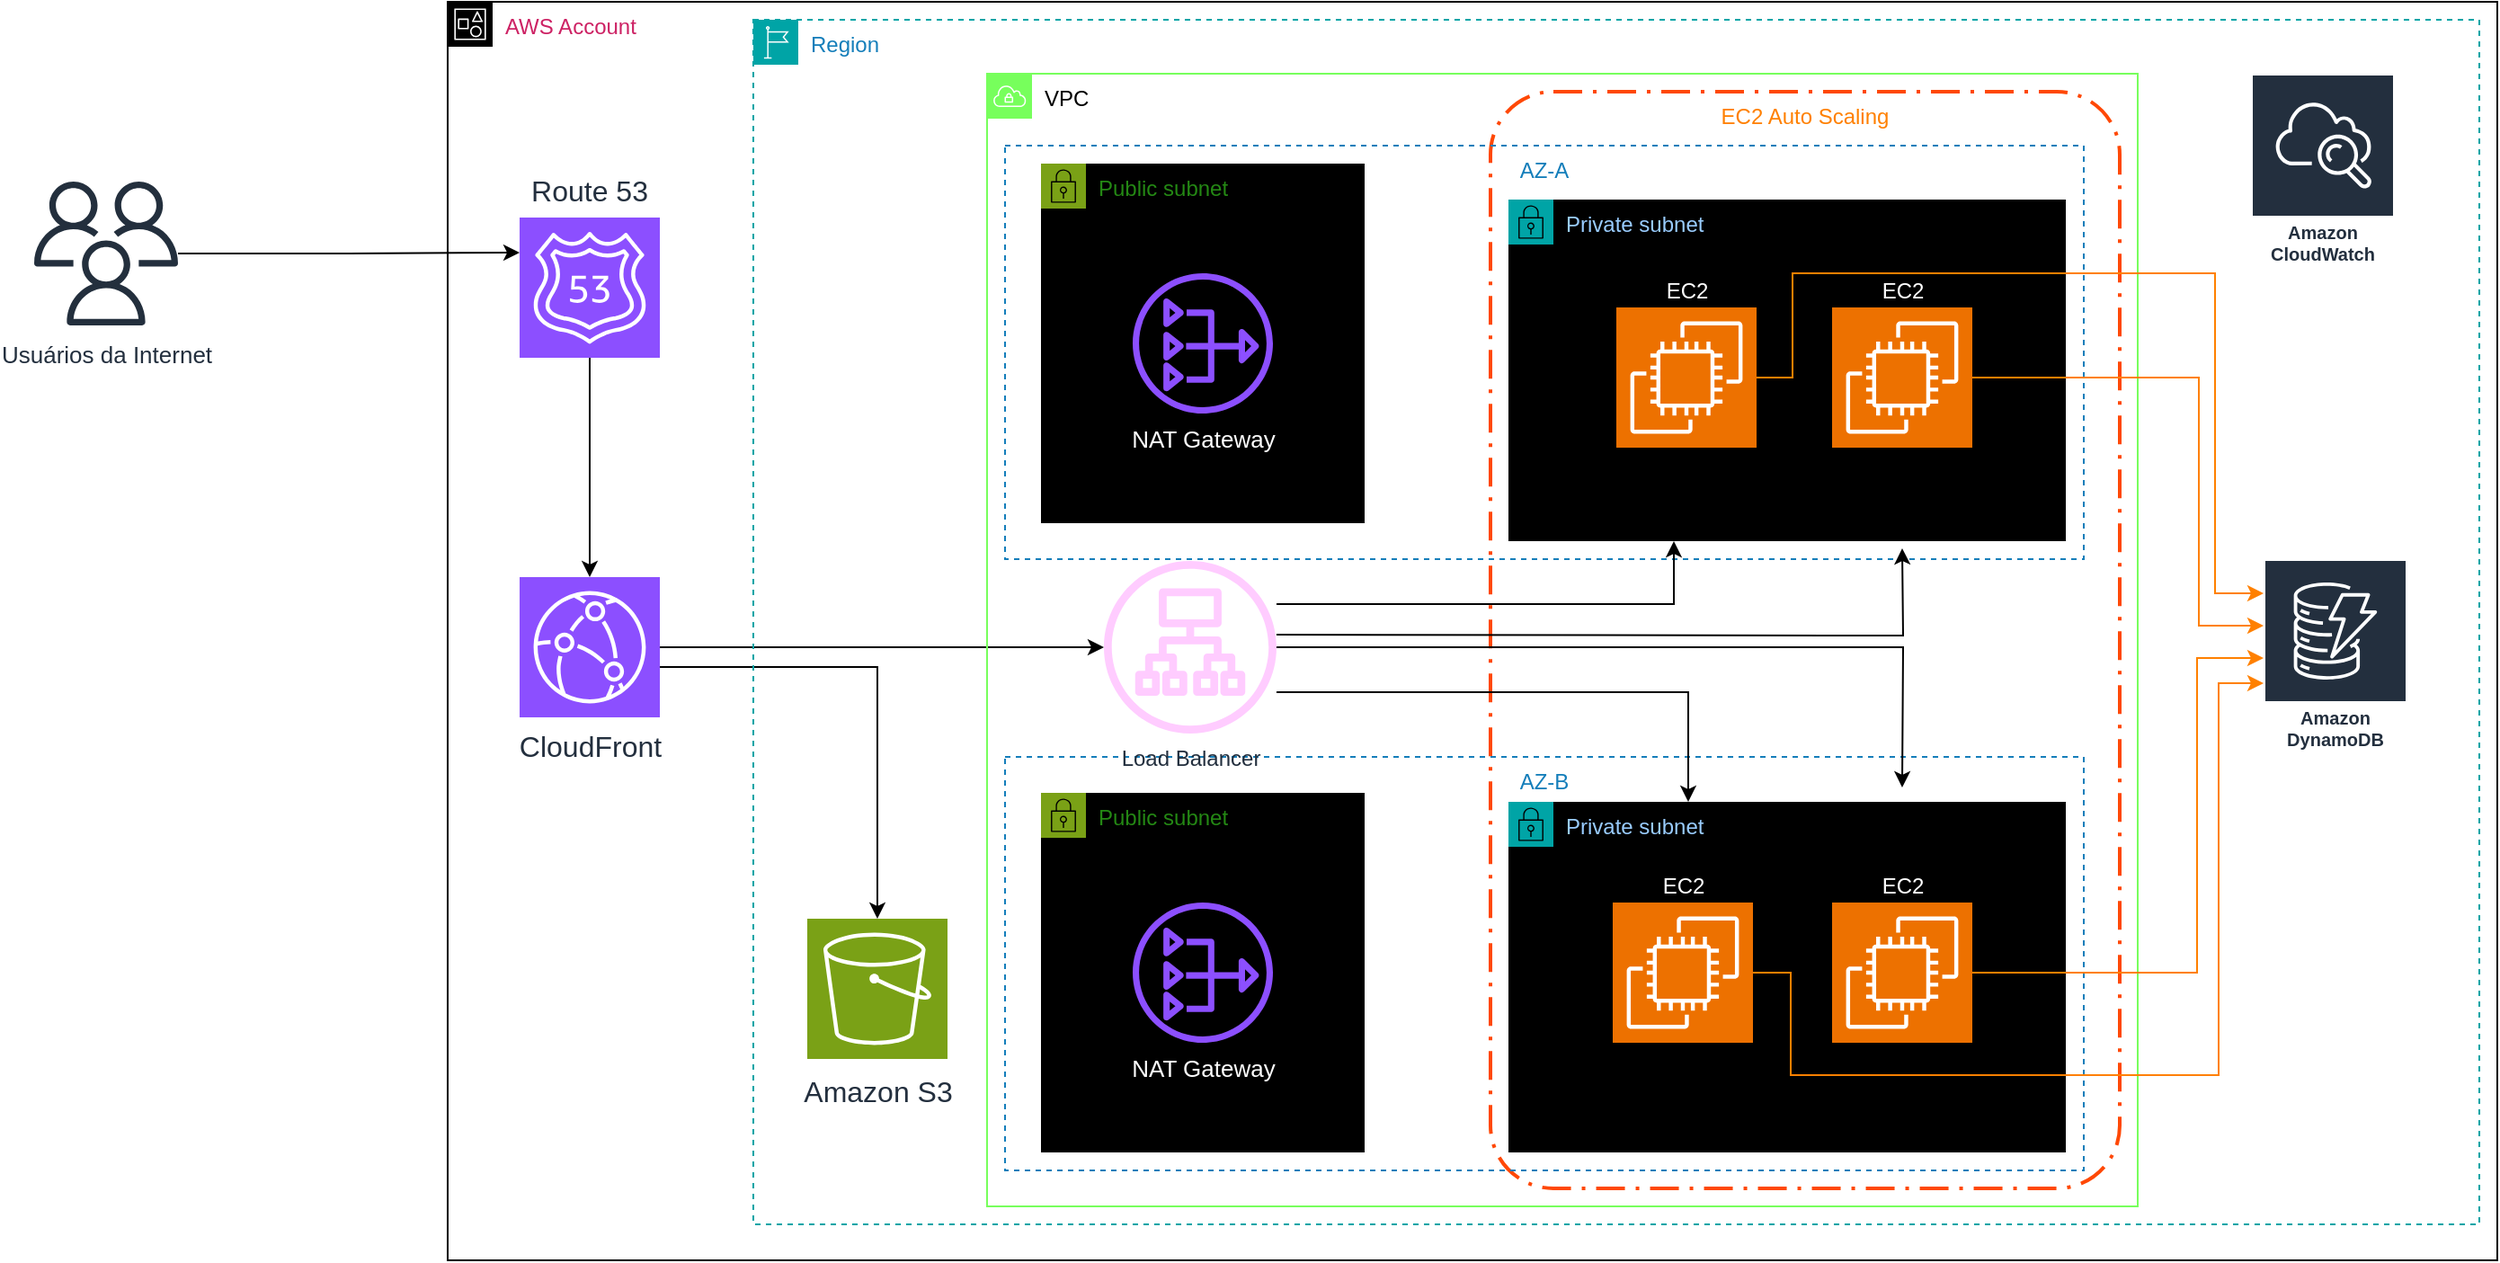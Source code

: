 <mxfile version="23.0.2" type="github">
  <diagram name="Página-1" id="kMyCryzCjlZtuE0b1COW">
    <mxGraphModel dx="2047" dy="886" grid="0" gridSize="10" guides="1" tooltips="1" connect="1" arrows="1" fold="1" page="0" pageScale="1" pageWidth="827" pageHeight="1169" math="0" shadow="0">
      <root>
        <mxCell id="0" />
        <mxCell id="1" parent="0" />
        <mxCell id="KKLyxtKwrYKtgZyWks97-2" value="AWS Account" style="points=[[0,0],[0.25,0],[0.5,0],[0.75,0],[1,0],[1,0.25],[1,0.5],[1,0.75],[1,1],[0.75,1],[0.5,1],[0.25,1],[0,1],[0,0.75],[0,0.5],[0,0.25]];outlineConnect=0;gradientColor=none;html=1;whiteSpace=wrap;fontSize=12;fontStyle=0;container=1;pointerEvents=0;collapsible=0;recursiveResize=0;shape=mxgraph.aws4.group;grIcon=mxgraph.aws4.group_account;strokeColor=default;fillColor=none;verticalAlign=top;align=left;spacingLeft=30;fontColor=#CD2264;dashed=0;" vertex="1" parent="1">
          <mxGeometry x="20" y="90" width="1140" height="700" as="geometry" />
        </mxCell>
        <mxCell id="KKLyxtKwrYKtgZyWks97-9" style="edgeStyle=orthogonalEdgeStyle;rounded=0;orthogonalLoop=1;jettySize=auto;html=1;" edge="1" parent="KKLyxtKwrYKtgZyWks97-2" source="KKLyxtKwrYKtgZyWks97-7" target="KKLyxtKwrYKtgZyWks97-8">
          <mxGeometry relative="1" as="geometry" />
        </mxCell>
        <mxCell id="KKLyxtKwrYKtgZyWks97-19" style="edgeStyle=orthogonalEdgeStyle;rounded=0;orthogonalLoop=1;jettySize=auto;html=1;" edge="1" parent="KKLyxtKwrYKtgZyWks97-2" source="KKLyxtKwrYKtgZyWks97-8" target="KKLyxtKwrYKtgZyWks97-17">
          <mxGeometry relative="1" as="geometry">
            <Array as="points">
              <mxPoint x="239" y="370" />
            </Array>
          </mxGeometry>
        </mxCell>
        <mxCell id="KKLyxtKwrYKtgZyWks97-35" style="edgeStyle=orthogonalEdgeStyle;rounded=0;orthogonalLoop=1;jettySize=auto;html=1;" edge="1" parent="KKLyxtKwrYKtgZyWks97-2" source="KKLyxtKwrYKtgZyWks97-8" target="KKLyxtKwrYKtgZyWks97-34">
          <mxGeometry relative="1" as="geometry" />
        </mxCell>
        <mxCell id="KKLyxtKwrYKtgZyWks97-8" value="CloudFront" style="sketch=0;points=[[0,0,0],[0.25,0,0],[0.5,0,0],[0.75,0,0],[1,0,0],[0,1,0],[0.25,1,0],[0.5,1,0],[0.75,1,0],[1,1,0],[0,0.25,0],[0,0.5,0],[0,0.75,0],[1,0.25,0],[1,0.5,0],[1,0.75,0]];outlineConnect=0;fontColor=#232F3E;fillColor=#8C4FFF;strokeColor=#ffffff;dashed=0;verticalLabelPosition=bottom;verticalAlign=top;align=center;html=1;fontSize=16;fontStyle=0;aspect=fixed;shape=mxgraph.aws4.resourceIcon;resIcon=mxgraph.aws4.cloudfront;" vertex="1" parent="KKLyxtKwrYKtgZyWks97-2">
          <mxGeometry x="40" y="320" width="78" height="78" as="geometry" />
        </mxCell>
        <mxCell id="KKLyxtKwrYKtgZyWks97-7" value="Route 53" style="sketch=0;points=[[0,0,0],[0.25,0,0],[0.5,0,0],[0.75,0,0],[1,0,0],[0,1,0],[0.25,1,0],[0.5,1,0],[0.75,1,0],[1,1,0],[0,0.25,0],[0,0.5,0],[0,0.75,0],[1,0.25,0],[1,0.5,0],[1,0.75,0]];outlineConnect=0;fontColor=#232F3E;fillColor=#8C4FFF;strokeColor=#ffffff;dashed=0;verticalLabelPosition=top;verticalAlign=bottom;align=center;fontSize=16;fontStyle=0;aspect=fixed;shape=mxgraph.aws4.resourceIcon;resIcon=mxgraph.aws4.route_53;horizontal=1;whiteSpace=wrap;html=1;flipV=0;flipH=0;labelPosition=center;spacingTop=2;spacing=5;" vertex="1" parent="KKLyxtKwrYKtgZyWks97-2">
          <mxGeometry x="40" y="120" width="78" height="78" as="geometry" />
        </mxCell>
        <mxCell id="KKLyxtKwrYKtgZyWks97-16" value="Region" style="points=[[0,0],[0.25,0],[0.5,0],[0.75,0],[1,0],[1,0.25],[1,0.5],[1,0.75],[1,1],[0.75,1],[0.5,1],[0.25,1],[0,1],[0,0.75],[0,0.5],[0,0.25]];outlineConnect=0;gradientColor=none;html=1;whiteSpace=wrap;fontSize=12;fontStyle=0;container=1;pointerEvents=0;collapsible=0;recursiveResize=0;shape=mxgraph.aws4.group;grIcon=mxgraph.aws4.group_region;strokeColor=#00A4A6;fillColor=none;verticalAlign=top;align=left;spacingLeft=30;fontColor=#147EBA;dashed=1;" vertex="1" parent="KKLyxtKwrYKtgZyWks97-2">
          <mxGeometry x="170" y="10" width="960" height="670" as="geometry" />
        </mxCell>
        <mxCell id="KKLyxtKwrYKtgZyWks97-31" value="EC2 Auto Scaling" style="rounded=1;arcSize=10;dashed=1;fillColor=none;dashPattern=8 3 1 3;strokeWidth=2;fontColor=#FF8000;strokeColor=#ff4805;verticalAlign=top;" vertex="1" parent="KKLyxtKwrYKtgZyWks97-16">
          <mxGeometry x="410" y="40" width="350" height="610" as="geometry" />
        </mxCell>
        <mxCell id="KKLyxtKwrYKtgZyWks97-37" value="AZ-A" style="fillColor=none;strokeColor=#147EBA;dashed=1;verticalAlign=top;fontStyle=0;fontColor=#147EBA;whiteSpace=wrap;html=1;" vertex="1" parent="KKLyxtKwrYKtgZyWks97-16">
          <mxGeometry x="140" y="70" width="600" height="230" as="geometry" />
        </mxCell>
        <mxCell id="KKLyxtKwrYKtgZyWks97-38" value="AZ-B" style="fillColor=none;strokeColor=#147EBA;dashed=1;verticalAlign=top;fontStyle=0;fontColor=#147EBA;whiteSpace=wrap;html=1;" vertex="1" parent="KKLyxtKwrYKtgZyWks97-16">
          <mxGeometry x="140" y="410" width="600" height="230" as="geometry" />
        </mxCell>
        <mxCell id="KKLyxtKwrYKtgZyWks97-18" value="VPC" style="sketch=0;outlineConnect=0;html=1;whiteSpace=wrap;fontSize=12;fontStyle=0;shape=mxgraph.aws4.group;grIcon=mxgraph.aws4.group_vpc;verticalAlign=top;align=left;spacingLeft=30;dashed=0;fillColor=none;strokeColor=#77FF5C;" vertex="1" parent="KKLyxtKwrYKtgZyWks97-16">
          <mxGeometry x="130" y="30" width="640" height="630" as="geometry" />
        </mxCell>
        <mxCell id="KKLyxtKwrYKtgZyWks97-17" value="Amazon S3" style="sketch=0;points=[[0,0,0],[0.25,0,0],[0.5,0,0],[0.75,0,0],[1,0,0],[0,1,0],[0.25,1,0],[0.5,1,0],[0.75,1,0],[1,1,0],[0,0.25,0],[0,0.5,0],[0,0.75,0],[1,0.25,0],[1,0.5,0],[1,0.75,0]];outlineConnect=0;fontColor=#232F3E;fillColor=#7AA116;strokeColor=#ffffff;dashed=0;verticalLabelPosition=bottom;verticalAlign=top;align=center;html=1;fontSize=16;fontStyle=0;aspect=fixed;shape=mxgraph.aws4.resourceIcon;resIcon=mxgraph.aws4.s3;spacingTop=2;" vertex="1" parent="KKLyxtKwrYKtgZyWks97-16">
          <mxGeometry x="30" y="500" width="78" height="78" as="geometry" />
        </mxCell>
        <mxCell id="KKLyxtKwrYKtgZyWks97-28" value="Public subnet" style="points=[[0,0],[0.25,0],[0.5,0],[0.75,0],[1,0],[1,0.25],[1,0.5],[1,0.75],[1,1],[0.75,1],[0.5,1],[0.25,1],[0,1],[0,0.75],[0,0.5],[0,0.25]];outlineConnect=0;gradientColor=none;html=1;whiteSpace=wrap;fontSize=12;fontStyle=0;container=1;pointerEvents=0;collapsible=0;recursiveResize=0;shape=mxgraph.aws4.group;grIcon=mxgraph.aws4.group_security_group;grStroke=0;strokeColor=#7AA116;fillColor=#000000;verticalAlign=top;align=left;spacingLeft=30;fontColor=#248814;dashed=0;" vertex="1" parent="KKLyxtKwrYKtgZyWks97-16">
          <mxGeometry x="160" y="80" width="180" height="200" as="geometry" />
        </mxCell>
        <mxCell id="KKLyxtKwrYKtgZyWks97-29" value="&lt;font color=&quot;#ffffff&quot; style=&quot;font-size: 13px;&quot;&gt;NAT Gateway&lt;/font&gt;" style="sketch=0;outlineConnect=0;fontColor=#232F3E;gradientColor=none;fillColor=#8C4FFF;strokeColor=none;dashed=0;verticalLabelPosition=bottom;verticalAlign=top;align=center;html=1;fontSize=12;fontStyle=0;aspect=fixed;pointerEvents=1;shape=mxgraph.aws4.nat_gateway;" vertex="1" parent="KKLyxtKwrYKtgZyWks97-28">
          <mxGeometry x="51" y="61" width="78" height="78" as="geometry" />
        </mxCell>
        <mxCell id="KKLyxtKwrYKtgZyWks97-32" value="Public subnet" style="points=[[0,0],[0.25,0],[0.5,0],[0.75,0],[1,0],[1,0.25],[1,0.5],[1,0.75],[1,1],[0.75,1],[0.5,1],[0.25,1],[0,1],[0,0.75],[0,0.5],[0,0.25]];outlineConnect=0;gradientColor=none;html=1;whiteSpace=wrap;fontSize=12;fontStyle=0;container=1;pointerEvents=0;collapsible=0;recursiveResize=0;shape=mxgraph.aws4.group;grIcon=mxgraph.aws4.group_security_group;grStroke=0;strokeColor=#7AA116;fillColor=#000000;verticalAlign=top;align=left;spacingLeft=30;fontColor=#248814;dashed=0;" vertex="1" parent="KKLyxtKwrYKtgZyWks97-16">
          <mxGeometry x="160" y="430" width="180" height="200" as="geometry" />
        </mxCell>
        <mxCell id="KKLyxtKwrYKtgZyWks97-33" value="&lt;font color=&quot;#ffffff&quot; style=&quot;font-size: 13px;&quot;&gt;NAT Gateway&lt;/font&gt;" style="sketch=0;outlineConnect=0;fontColor=#232F3E;gradientColor=none;fillColor=#8C4FFF;strokeColor=none;dashed=0;verticalLabelPosition=bottom;verticalAlign=top;align=center;html=1;fontSize=12;fontStyle=0;aspect=fixed;pointerEvents=1;shape=mxgraph.aws4.nat_gateway;" vertex="1" parent="KKLyxtKwrYKtgZyWks97-32">
          <mxGeometry x="51" y="61" width="78" height="78" as="geometry" />
        </mxCell>
        <mxCell id="KKLyxtKwrYKtgZyWks97-55" style="edgeStyle=orthogonalEdgeStyle;rounded=0;orthogonalLoop=1;jettySize=auto;html=1;" edge="1" parent="KKLyxtKwrYKtgZyWks97-16" source="KKLyxtKwrYKtgZyWks97-34" target="KKLyxtKwrYKtgZyWks97-41">
          <mxGeometry relative="1" as="geometry">
            <mxPoint x="515" y="429" as="targetPoint" />
            <Array as="points">
              <mxPoint x="520" y="374" />
            </Array>
          </mxGeometry>
        </mxCell>
        <mxCell id="KKLyxtKwrYKtgZyWks97-34" value="Load Balancer&lt;br&gt;" style="sketch=0;outlineConnect=0;fontColor=#232F3E;gradientColor=none;fillColor=#FFCCFF;strokeColor=none;dashed=0;verticalLabelPosition=bottom;verticalAlign=top;align=center;html=1;fontSize=12;fontStyle=0;aspect=fixed;pointerEvents=1;shape=mxgraph.aws4.application_load_balancer;" vertex="1" parent="KKLyxtKwrYKtgZyWks97-16">
          <mxGeometry x="195" y="301" width="96" height="96" as="geometry" />
        </mxCell>
        <mxCell id="KKLyxtKwrYKtgZyWks97-45" value="EC2" style="sketch=0;points=[[0,0,0],[0.25,0,0],[0.5,0,0],[0.75,0,0],[1,0,0],[0,1,0],[0.25,1,0],[0.5,1,0],[0.75,1,0],[1,1,0],[0,0.25,0],[0,0.5,0],[0,0.75,0],[1,0.25,0],[1,0.5,0],[1,0.75,0]];outlineConnect=0;fontColor=#FFFFFF;fillColor=#ED7100;strokeColor=#ffffff;dashed=0;verticalLabelPosition=top;verticalAlign=bottom;align=center;html=1;fontSize=12;fontStyle=0;aspect=fixed;shape=mxgraph.aws4.resourceIcon;resIcon=mxgraph.aws4.ec2;labelPosition=center;" vertex="1" parent="KKLyxtKwrYKtgZyWks97-16">
          <mxGeometry x="480" y="491" width="78" height="78" as="geometry" />
        </mxCell>
        <mxCell id="KKLyxtKwrYKtgZyWks97-48" style="edgeStyle=orthogonalEdgeStyle;rounded=0;orthogonalLoop=1;jettySize=auto;html=1;" edge="1" parent="KKLyxtKwrYKtgZyWks97-16" source="KKLyxtKwrYKtgZyWks97-34" target="KKLyxtKwrYKtgZyWks97-40">
          <mxGeometry relative="1" as="geometry">
            <mxPoint x="522" y="311" as="targetPoint" />
            <Array as="points">
              <mxPoint x="512" y="325" />
            </Array>
          </mxGeometry>
        </mxCell>
        <mxCell id="KKLyxtKwrYKtgZyWks97-50" style="edgeStyle=orthogonalEdgeStyle;rounded=0;orthogonalLoop=1;jettySize=auto;html=1;" edge="1" parent="KKLyxtKwrYKtgZyWks97-16">
          <mxGeometry relative="1" as="geometry">
            <mxPoint x="291" y="342" as="sourcePoint" />
            <mxPoint x="639" y="294" as="targetPoint" />
          </mxGeometry>
        </mxCell>
        <mxCell id="KKLyxtKwrYKtgZyWks97-54" style="edgeStyle=orthogonalEdgeStyle;rounded=0;orthogonalLoop=1;jettySize=auto;html=1;" edge="1" parent="KKLyxtKwrYKtgZyWks97-16" source="KKLyxtKwrYKtgZyWks97-34">
          <mxGeometry relative="1" as="geometry">
            <mxPoint x="639" y="427" as="targetPoint" />
          </mxGeometry>
        </mxCell>
        <mxCell id="KKLyxtKwrYKtgZyWks97-41" value="Private subnet" style="points=[[0,0],[0.25,0],[0.5,0],[0.75,0],[1,0],[1,0.25],[1,0.5],[1,0.75],[1,1],[0.75,1],[0.5,1],[0.25,1],[0,1],[0,0.75],[0,0.5],[0,0.25]];outlineConnect=0;gradientColor=none;html=1;whiteSpace=wrap;fontSize=12;fontStyle=0;container=1;pointerEvents=0;collapsible=0;recursiveResize=0;shape=mxgraph.aws4.group;grIcon=mxgraph.aws4.group_security_group;grStroke=0;strokeColor=#00A4A6;fillColor=#000000;verticalAlign=top;align=left;spacingLeft=30;fontColor=#99CCFF;dashed=0;" vertex="1" parent="KKLyxtKwrYKtgZyWks97-16">
          <mxGeometry x="420" y="435" width="310" height="195" as="geometry" />
        </mxCell>
        <mxCell id="KKLyxtKwrYKtgZyWks97-44" value="EC2" style="sketch=0;points=[[0,0,0],[0.25,0,0],[0.5,0,0],[0.75,0,0],[1,0,0],[0,1,0],[0.25,1,0],[0.5,1,0],[0.75,1,0],[1,1,0],[0,0.25,0],[0,0.5,0],[0,0.75,0],[1,0.25,0],[1,0.5,0],[1,0.75,0]];outlineConnect=0;fontColor=#FFFFFF;fillColor=#ED7100;strokeColor=#ffffff;dashed=0;verticalLabelPosition=top;verticalAlign=bottom;align=center;html=1;fontSize=12;fontStyle=0;aspect=fixed;shape=mxgraph.aws4.resourceIcon;resIcon=mxgraph.aws4.ec2;labelPosition=center;" vertex="1" parent="KKLyxtKwrYKtgZyWks97-41">
          <mxGeometry x="180" y="56" width="78" height="78" as="geometry" />
        </mxCell>
        <mxCell id="KKLyxtKwrYKtgZyWks97-56" value="EC2" style="sketch=0;points=[[0,0,0],[0.25,0,0],[0.5,0,0],[0.75,0,0],[1,0,0],[0,1,0],[0.25,1,0],[0.5,1,0],[0.75,1,0],[1,1,0],[0,0.25,0],[0,0.5,0],[0,0.75,0],[1,0.25,0],[1,0.5,0],[1,0.75,0]];outlineConnect=0;fontColor=#FFFFFF;fillColor=#ED7100;strokeColor=#ffffff;dashed=0;verticalLabelPosition=top;verticalAlign=bottom;align=center;html=1;fontSize=12;fontStyle=0;aspect=fixed;shape=mxgraph.aws4.resourceIcon;resIcon=mxgraph.aws4.ec2;labelPosition=center;" vertex="1" parent="KKLyxtKwrYKtgZyWks97-41">
          <mxGeometry x="58" y="56" width="78" height="78" as="geometry" />
        </mxCell>
        <mxCell id="KKLyxtKwrYKtgZyWks97-40" value="Private subnet" style="points=[[0,0],[0.25,0],[0.5,0],[0.75,0],[1,0],[1,0.25],[1,0.5],[1,0.75],[1,1],[0.75,1],[0.5,1],[0.25,1],[0,1],[0,0.75],[0,0.5],[0,0.25]];outlineConnect=0;gradientColor=none;html=1;whiteSpace=wrap;fontSize=12;fontStyle=0;container=1;pointerEvents=0;collapsible=0;recursiveResize=0;shape=mxgraph.aws4.group;grIcon=mxgraph.aws4.group_security_group;grStroke=0;strokeColor=#00A4A6;fillColor=#000000;verticalAlign=top;align=left;spacingLeft=30;fontColor=#99CCFF;dashed=0;" vertex="1" parent="KKLyxtKwrYKtgZyWks97-16">
          <mxGeometry x="420" y="100" width="310" height="190" as="geometry" />
        </mxCell>
        <mxCell id="KKLyxtKwrYKtgZyWks97-42" value="EC2" style="sketch=0;points=[[0,0,0],[0.25,0,0],[0.5,0,0],[0.75,0,0],[1,0,0],[0,1,0],[0.25,1,0],[0.5,1,0],[0.75,1,0],[1,1,0],[0,0.25,0],[0,0.5,0],[0,0.75,0],[1,0.25,0],[1,0.5,0],[1,0.75,0]];outlineConnect=0;fontColor=#FFFFFF;fillColor=#ED7100;strokeColor=#ffffff;dashed=0;verticalLabelPosition=top;verticalAlign=bottom;align=center;html=1;fontSize=12;fontStyle=0;aspect=fixed;shape=mxgraph.aws4.resourceIcon;resIcon=mxgraph.aws4.ec2;labelPosition=center;" vertex="1" parent="KKLyxtKwrYKtgZyWks97-40">
          <mxGeometry x="60" y="60" width="78" height="78" as="geometry" />
        </mxCell>
        <mxCell id="KKLyxtKwrYKtgZyWks97-43" value="EC2" style="sketch=0;points=[[0,0,0],[0.25,0,0],[0.5,0,0],[0.75,0,0],[1,0,0],[0,1,0],[0.25,1,0],[0.5,1,0],[0.75,1,0],[1,1,0],[0,0.25,0],[0,0.5,0],[0,0.75,0],[1,0.25,0],[1,0.5,0],[1,0.75,0]];outlineConnect=0;fontColor=#FFFFFF;fillColor=#ED7100;strokeColor=#ffffff;dashed=0;verticalLabelPosition=top;verticalAlign=bottom;align=center;html=1;fontSize=12;fontStyle=0;aspect=fixed;shape=mxgraph.aws4.resourceIcon;resIcon=mxgraph.aws4.ec2;labelPosition=center;" vertex="1" parent="KKLyxtKwrYKtgZyWks97-40">
          <mxGeometry x="180" y="60" width="78" height="78" as="geometry" />
        </mxCell>
        <mxCell id="KKLyxtKwrYKtgZyWks97-57" value="Amazon CloudWatch" style="sketch=0;outlineConnect=0;fontColor=#232F3E;gradientColor=none;strokeColor=#ffffff;fillColor=#232F3E;dashed=0;verticalLabelPosition=middle;verticalAlign=bottom;align=center;html=1;whiteSpace=wrap;fontSize=10;fontStyle=1;spacing=3;shape=mxgraph.aws4.productIcon;prIcon=mxgraph.aws4.cloudwatch;" vertex="1" parent="KKLyxtKwrYKtgZyWks97-16">
          <mxGeometry x="833" y="30" width="80" height="110" as="geometry" />
        </mxCell>
        <mxCell id="KKLyxtKwrYKtgZyWks97-58" value="Amazon DynamoDB" style="sketch=0;outlineConnect=0;fontColor=#232F3E;gradientColor=none;strokeColor=#ffffff;fillColor=#232F3E;dashed=0;verticalLabelPosition=middle;verticalAlign=bottom;align=center;html=1;whiteSpace=wrap;fontSize=10;fontStyle=1;spacing=3;shape=mxgraph.aws4.productIcon;prIcon=mxgraph.aws4.dynamodb;" vertex="1" parent="KKLyxtKwrYKtgZyWks97-16">
          <mxGeometry x="840" y="300" width="80" height="110" as="geometry" />
        </mxCell>
        <mxCell id="KKLyxtKwrYKtgZyWks97-60" style="edgeStyle=orthogonalEdgeStyle;rounded=0;orthogonalLoop=1;jettySize=auto;html=1;strokeColor=#FF8000;" edge="1" parent="KKLyxtKwrYKtgZyWks97-16" source="KKLyxtKwrYKtgZyWks97-42" target="KKLyxtKwrYKtgZyWks97-58">
          <mxGeometry relative="1" as="geometry">
            <Array as="points">
              <mxPoint x="578" y="199" />
              <mxPoint x="578" y="141" />
              <mxPoint x="813" y="141" />
              <mxPoint x="813" y="319" />
            </Array>
          </mxGeometry>
        </mxCell>
        <mxCell id="KKLyxtKwrYKtgZyWks97-61" style="edgeStyle=orthogonalEdgeStyle;rounded=0;orthogonalLoop=1;jettySize=auto;html=1;strokeColor=#FF8000;" edge="1" parent="KKLyxtKwrYKtgZyWks97-16" source="KKLyxtKwrYKtgZyWks97-43" target="KKLyxtKwrYKtgZyWks97-58">
          <mxGeometry relative="1" as="geometry">
            <Array as="points">
              <mxPoint x="804" y="199" />
              <mxPoint x="804" y="337" />
            </Array>
          </mxGeometry>
        </mxCell>
        <mxCell id="KKLyxtKwrYKtgZyWks97-62" style="edgeStyle=orthogonalEdgeStyle;rounded=0;orthogonalLoop=1;jettySize=auto;html=1;fillColor=#fa6800;strokeColor=#FF8000;" edge="1" parent="KKLyxtKwrYKtgZyWks97-16" source="KKLyxtKwrYKtgZyWks97-44" target="KKLyxtKwrYKtgZyWks97-58">
          <mxGeometry relative="1" as="geometry">
            <Array as="points">
              <mxPoint x="803" y="530" />
              <mxPoint x="803" y="355" />
            </Array>
          </mxGeometry>
        </mxCell>
        <mxCell id="KKLyxtKwrYKtgZyWks97-64" style="edgeStyle=orthogonalEdgeStyle;rounded=0;orthogonalLoop=1;jettySize=auto;html=1;exitX=1;exitY=0.5;exitDx=0;exitDy=0;exitPerimeter=0;strokeColor=#FF8000;" edge="1" parent="KKLyxtKwrYKtgZyWks97-16" source="KKLyxtKwrYKtgZyWks97-56" target="KKLyxtKwrYKtgZyWks97-58">
          <mxGeometry relative="1" as="geometry">
            <Array as="points">
              <mxPoint x="577" y="530" />
              <mxPoint x="577" y="587" />
              <mxPoint x="815" y="587" />
              <mxPoint x="815" y="369" />
            </Array>
          </mxGeometry>
        </mxCell>
        <object label="Usuários da Internet&lt;br style=&quot;font-size: 13px;&quot;&gt;" id="KKLyxtKwrYKtgZyWks97-4">
          <mxCell style="sketch=0;outlineConnect=0;fontColor=#232F3E;gradientColor=none;fillColor=#232F3D;strokeColor=none;dashed=0;verticalLabelPosition=bottom;verticalAlign=top;align=center;html=1;fontSize=13;fontStyle=0;aspect=fixed;pointerEvents=1;shape=mxgraph.aws4.users;labelBackgroundColor=none;labelBorderColor=none;spacingTop=2;" vertex="1" parent="1">
            <mxGeometry x="-210" y="190" width="80" height="80" as="geometry" />
          </mxCell>
        </object>
        <mxCell id="KKLyxtKwrYKtgZyWks97-12" style="edgeStyle=orthogonalEdgeStyle;rounded=0;orthogonalLoop=1;jettySize=auto;html=1;entryX=0;entryY=0.25;entryDx=0;entryDy=0;entryPerimeter=0;" edge="1" parent="1" source="KKLyxtKwrYKtgZyWks97-4" target="KKLyxtKwrYKtgZyWks97-7">
          <mxGeometry relative="1" as="geometry" />
        </mxCell>
      </root>
    </mxGraphModel>
  </diagram>
</mxfile>
